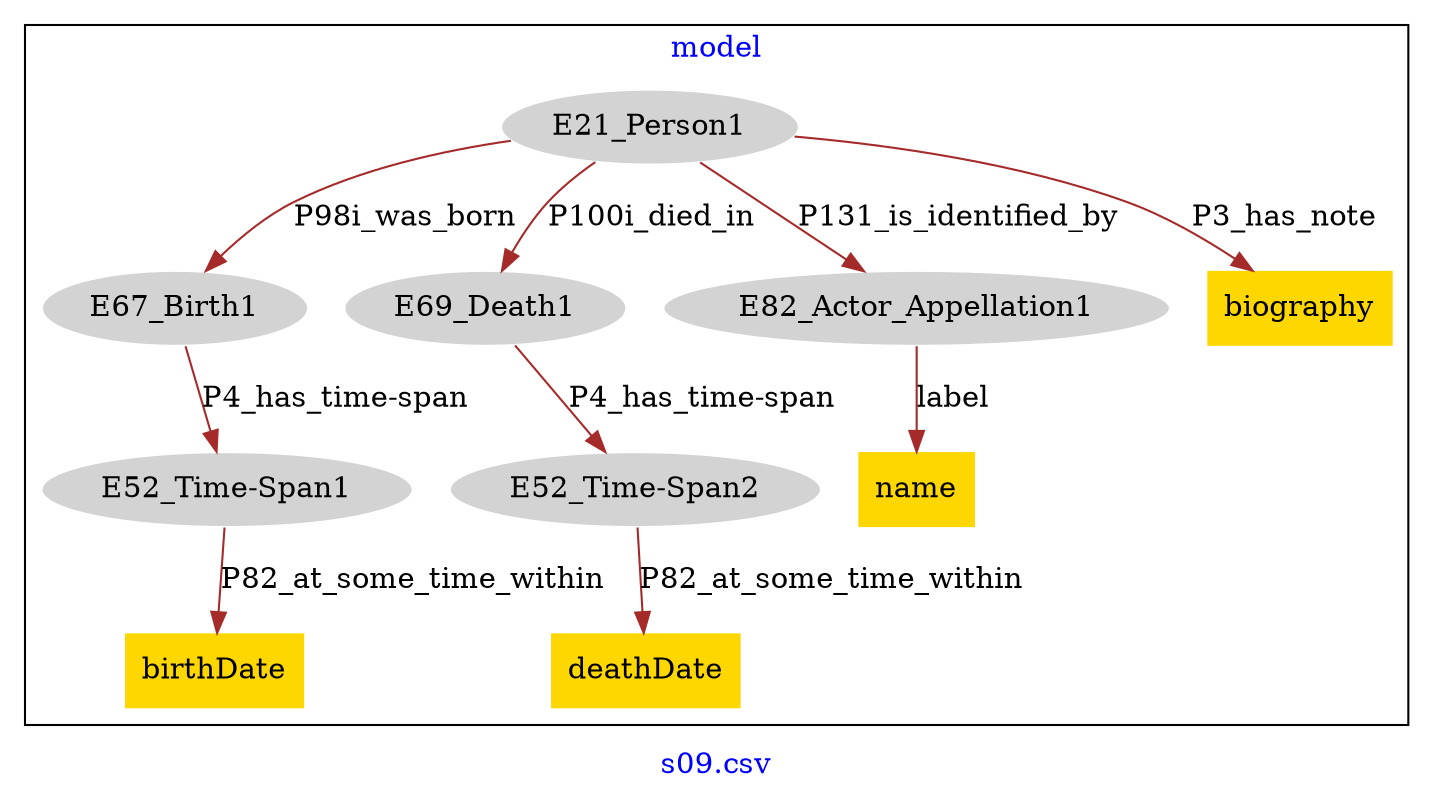 digraph n0 {
fontcolor="blue"
remincross="true"
label="s09.csv"
subgraph cluster {
label="model"
n2[style="filled",color="white",fillcolor="lightgray",label="E21_Person1"];
n3[style="filled",color="white",fillcolor="lightgray",label="E67_Birth1"];
n4[style="filled",color="white",fillcolor="lightgray",label="E69_Death1"];
n5[style="filled",color="white",fillcolor="lightgray",label="E82_Actor_Appellation1"];
n6[style="filled",color="white",fillcolor="lightgray",label="E52_Time-Span1"];
n7[style="filled",color="white",fillcolor="lightgray",label="E52_Time-Span2"];
n8[shape="plaintext",style="filled",fillcolor="gold",label="biography"];
n9[shape="plaintext",style="filled",fillcolor="gold",label="deathDate"];
n10[shape="plaintext",style="filled",fillcolor="gold",label="birthDate"];
n11[shape="plaintext",style="filled",fillcolor="gold",label="name"];
}
n2 -> n3[color="brown",fontcolor="black",label="P98i_was_born"]
n2 -> n4[color="brown",fontcolor="black",label="P100i_died_in"]
n2 -> n5[color="brown",fontcolor="black",label="P131_is_identified_by"]
n3 -> n6[color="brown",fontcolor="black",label="P4_has_time-span"]
n4 -> n7[color="brown",fontcolor="black",label="P4_has_time-span"]
n2 -> n8[color="brown",fontcolor="black",label="P3_has_note"]
n7 -> n9[color="brown",fontcolor="black",label="P82_at_some_time_within"]
n6 -> n10[color="brown",fontcolor="black",label="P82_at_some_time_within"]
n5 -> n11[color="brown",fontcolor="black",label="label"]
}

